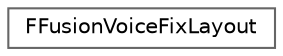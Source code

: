 digraph "Graphical Class Hierarchy"
{
 // INTERACTIVE_SVG=YES
 // LATEX_PDF_SIZE
  bgcolor="transparent";
  edge [fontname=Helvetica,fontsize=10,labelfontname=Helvetica,labelfontsize=10];
  node [fontname=Helvetica,fontsize=10,shape=box,height=0.2,width=0.4];
  rankdir="LR";
  Node0 [id="Node000000",label="FFusionVoiceFixLayout",height=0.2,width=0.4,color="grey40", fillcolor="white", style="filled",URL="$d0/db6/classFFusionVoiceFixLayout.html",tooltip=" "];
}
